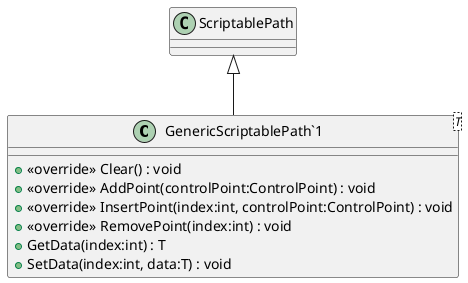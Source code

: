 @startuml
class "GenericScriptablePath`1"<T> {
    + <<override>> Clear() : void
    + <<override>> AddPoint(controlPoint:ControlPoint) : void
    + <<override>> InsertPoint(index:int, controlPoint:ControlPoint) : void
    + <<override>> RemovePoint(index:int) : void
    + GetData(index:int) : T
    + SetData(index:int, data:T) : void
}
ScriptablePath <|-- "GenericScriptablePath`1"
@enduml
